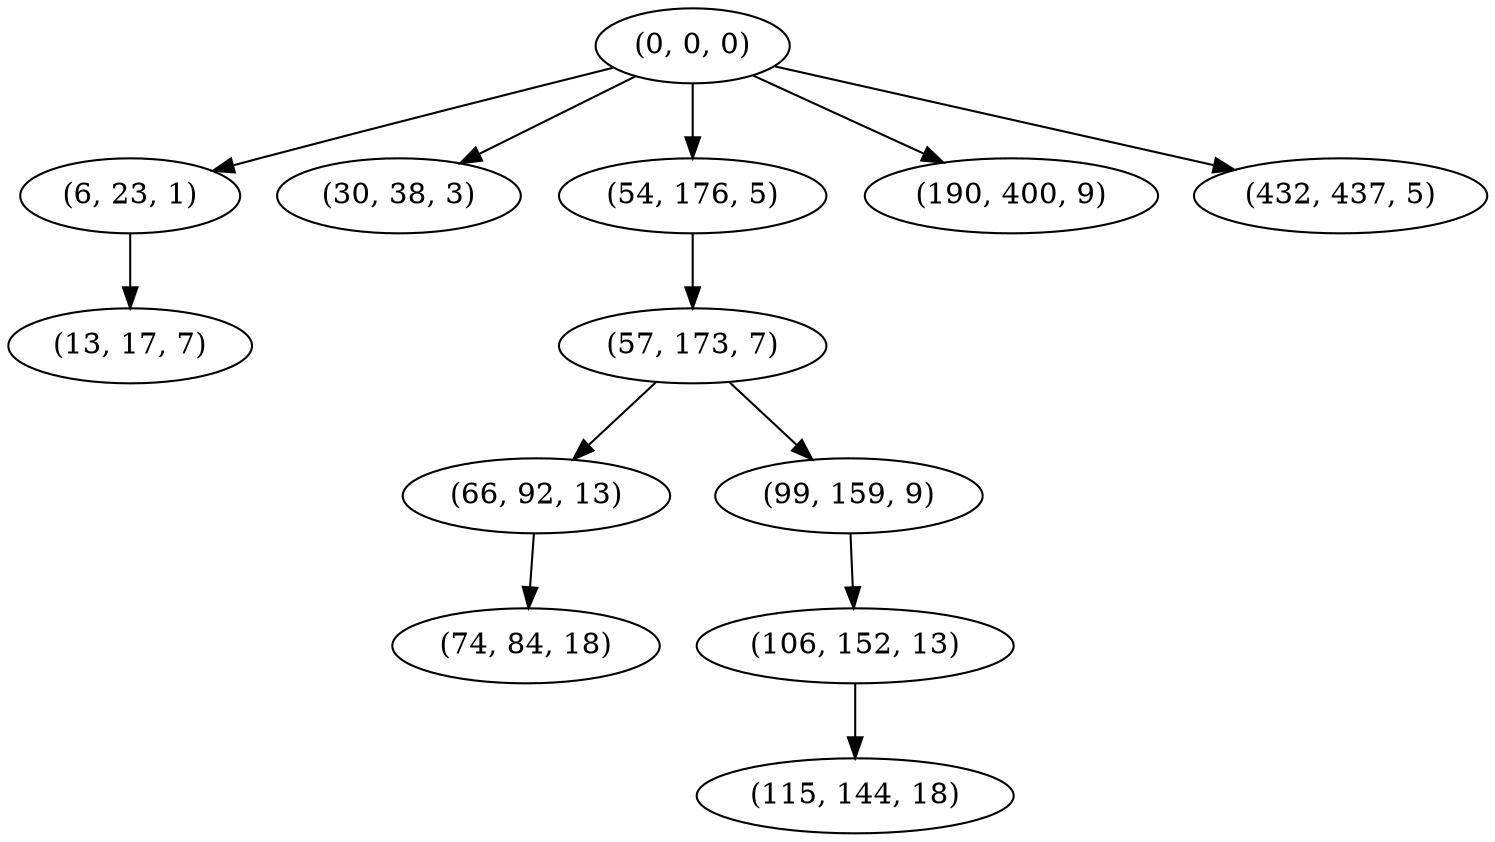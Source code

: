 digraph tree {
    "(0, 0, 0)";
    "(6, 23, 1)";
    "(13, 17, 7)";
    "(30, 38, 3)";
    "(54, 176, 5)";
    "(57, 173, 7)";
    "(66, 92, 13)";
    "(74, 84, 18)";
    "(99, 159, 9)";
    "(106, 152, 13)";
    "(115, 144, 18)";
    "(190, 400, 9)";
    "(432, 437, 5)";
    "(0, 0, 0)" -> "(6, 23, 1)";
    "(0, 0, 0)" -> "(30, 38, 3)";
    "(0, 0, 0)" -> "(54, 176, 5)";
    "(0, 0, 0)" -> "(190, 400, 9)";
    "(0, 0, 0)" -> "(432, 437, 5)";
    "(6, 23, 1)" -> "(13, 17, 7)";
    "(54, 176, 5)" -> "(57, 173, 7)";
    "(57, 173, 7)" -> "(66, 92, 13)";
    "(57, 173, 7)" -> "(99, 159, 9)";
    "(66, 92, 13)" -> "(74, 84, 18)";
    "(99, 159, 9)" -> "(106, 152, 13)";
    "(106, 152, 13)" -> "(115, 144, 18)";
}
